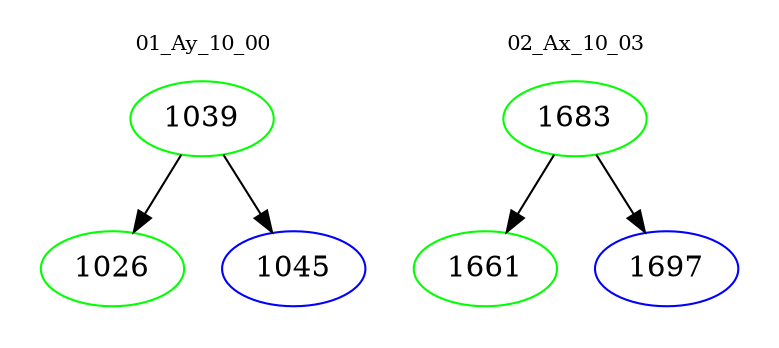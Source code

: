 digraph{
subgraph cluster_0 {
color = white
label = "01_Ay_10_00";
fontsize=10;
T0_1039 [label="1039", color="green"]
T0_1039 -> T0_1026 [color="black"]
T0_1026 [label="1026", color="green"]
T0_1039 -> T0_1045 [color="black"]
T0_1045 [label="1045", color="blue"]
}
subgraph cluster_1 {
color = white
label = "02_Ax_10_03";
fontsize=10;
T1_1683 [label="1683", color="green"]
T1_1683 -> T1_1661 [color="black"]
T1_1661 [label="1661", color="green"]
T1_1683 -> T1_1697 [color="black"]
T1_1697 [label="1697", color="blue"]
}
}
